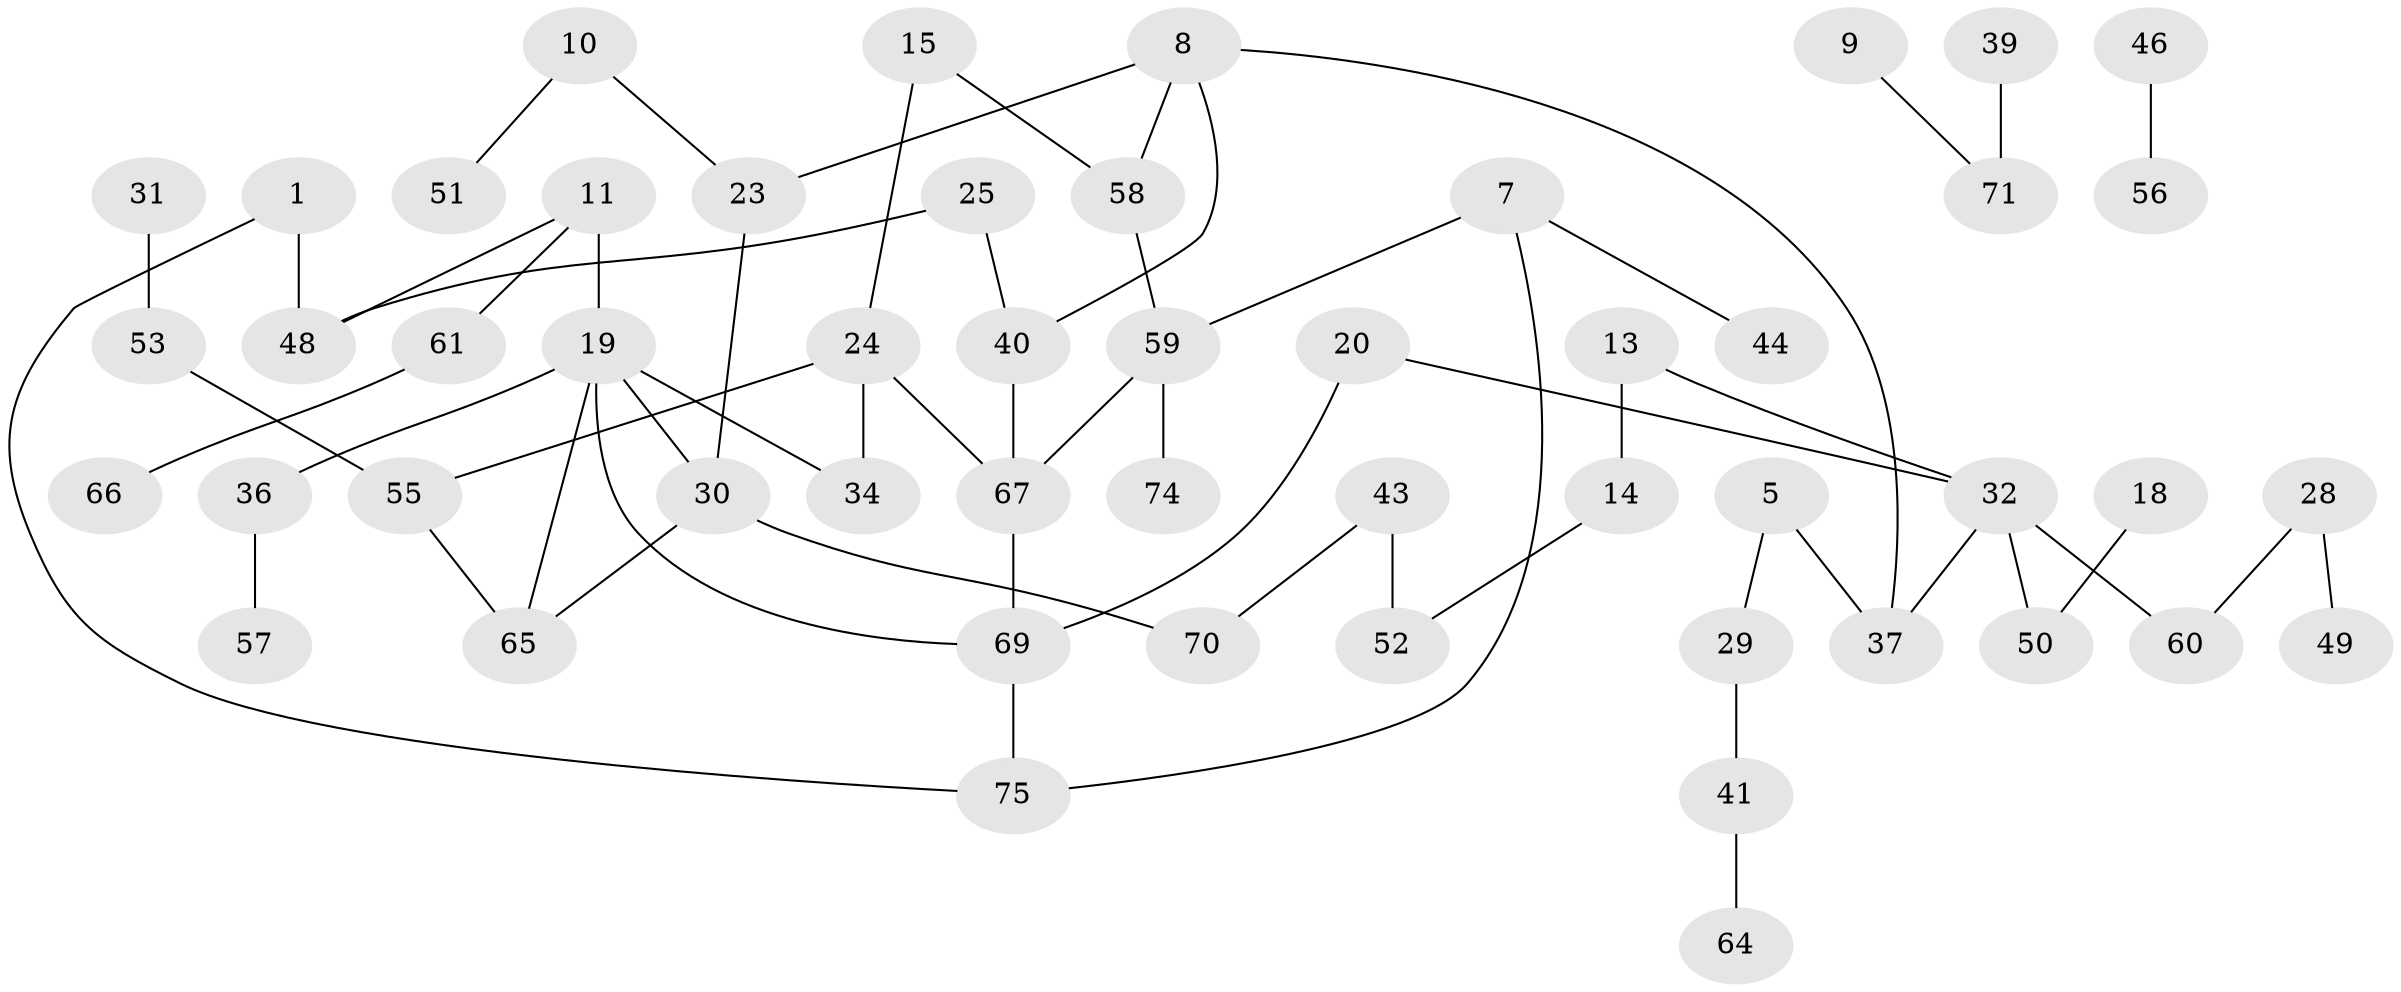 // original degree distribution, {1: 0.3177570093457944, 2: 0.308411214953271, 0: 0.1588785046728972, 4: 0.056074766355140186, 3: 0.11214953271028037, 6: 0.009345794392523364, 5: 0.037383177570093455}
// Generated by graph-tools (version 1.1) at 2025/35/03/04/25 23:35:49]
// undirected, 52 vertices, 60 edges
graph export_dot {
  node [color=gray90,style=filled];
  1;
  5;
  7;
  8;
  9;
  10;
  11;
  13;
  14;
  15;
  18;
  19;
  20;
  23;
  24;
  25;
  28;
  29;
  30;
  31;
  32;
  34;
  36;
  37;
  39;
  40;
  41;
  43;
  44;
  46;
  48;
  49;
  50;
  51;
  52;
  53;
  55;
  56;
  57;
  58;
  59;
  60;
  61;
  64;
  65;
  66;
  67;
  69;
  70;
  71;
  74;
  75;
  1 -- 48 [weight=1.0];
  1 -- 75 [weight=1.0];
  5 -- 29 [weight=1.0];
  5 -- 37 [weight=1.0];
  7 -- 44 [weight=1.0];
  7 -- 59 [weight=1.0];
  7 -- 75 [weight=1.0];
  8 -- 23 [weight=1.0];
  8 -- 37 [weight=1.0];
  8 -- 40 [weight=1.0];
  8 -- 58 [weight=1.0];
  9 -- 71 [weight=1.0];
  10 -- 23 [weight=1.0];
  10 -- 51 [weight=1.0];
  11 -- 19 [weight=1.0];
  11 -- 48 [weight=1.0];
  11 -- 61 [weight=1.0];
  13 -- 14 [weight=1.0];
  13 -- 32 [weight=1.0];
  14 -- 52 [weight=1.0];
  15 -- 24 [weight=1.0];
  15 -- 58 [weight=1.0];
  18 -- 50 [weight=1.0];
  19 -- 30 [weight=1.0];
  19 -- 34 [weight=1.0];
  19 -- 36 [weight=1.0];
  19 -- 65 [weight=1.0];
  19 -- 69 [weight=1.0];
  20 -- 32 [weight=1.0];
  20 -- 69 [weight=1.0];
  23 -- 30 [weight=1.0];
  24 -- 34 [weight=1.0];
  24 -- 55 [weight=1.0];
  24 -- 67 [weight=1.0];
  25 -- 40 [weight=1.0];
  25 -- 48 [weight=1.0];
  28 -- 49 [weight=1.0];
  28 -- 60 [weight=1.0];
  29 -- 41 [weight=1.0];
  30 -- 65 [weight=1.0];
  30 -- 70 [weight=1.0];
  31 -- 53 [weight=1.0];
  32 -- 37 [weight=1.0];
  32 -- 50 [weight=1.0];
  32 -- 60 [weight=1.0];
  36 -- 57 [weight=1.0];
  39 -- 71 [weight=1.0];
  40 -- 67 [weight=1.0];
  41 -- 64 [weight=1.0];
  43 -- 52 [weight=2.0];
  43 -- 70 [weight=1.0];
  46 -- 56 [weight=1.0];
  53 -- 55 [weight=1.0];
  55 -- 65 [weight=1.0];
  58 -- 59 [weight=1.0];
  59 -- 67 [weight=1.0];
  59 -- 74 [weight=1.0];
  61 -- 66 [weight=1.0];
  67 -- 69 [weight=1.0];
  69 -- 75 [weight=1.0];
}
